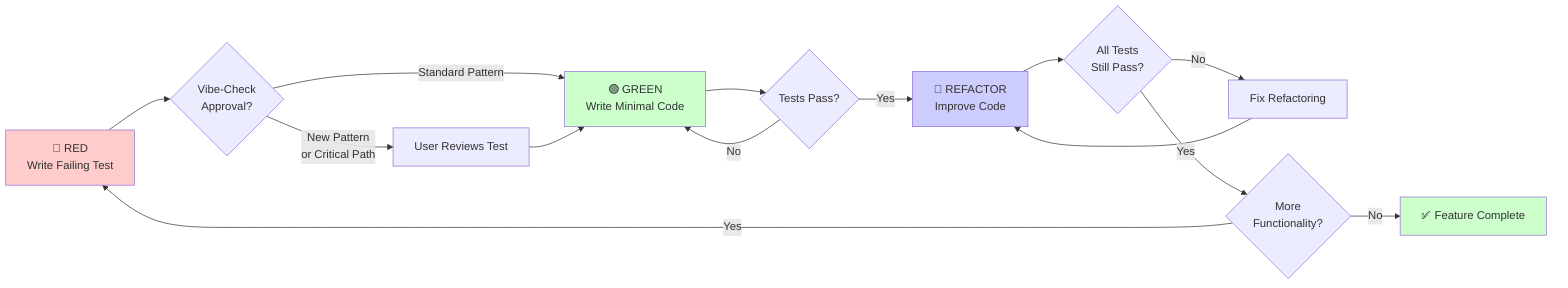 flowchart LR
    Red["🔴 RED<br/>Write Failing Test"] --> Approve{Vibe-Check<br/>Approval?}
    Approve -->|New Pattern<br/>or Critical Path| UserApprove[User Reviews Test]
    Approve -->|Standard Pattern| Green
    UserApprove --> Green["🟢 GREEN<br/>Write Minimal Code"]
    Green --> Pass{Tests Pass?}
    Pass -->|No| Green
    Pass -->|Yes| Refactor["🔵 REFACTOR<br/>Improve Code"]
    Refactor --> AllPass{All Tests<br/>Still Pass?}
    AllPass -->|No| FixRefactor[Fix Refactoring]
    FixRefactor --> Refactor
    AllPass -->|Yes| Next{More<br/>Functionality?}
    Next -->|Yes| Red
    Next -->|No| Done[✅ Feature Complete]

    style Red fill:#ffcccc
    style Green fill:#ccffcc
    style Refactor fill:#ccccff
    style Done fill:#ccffcc